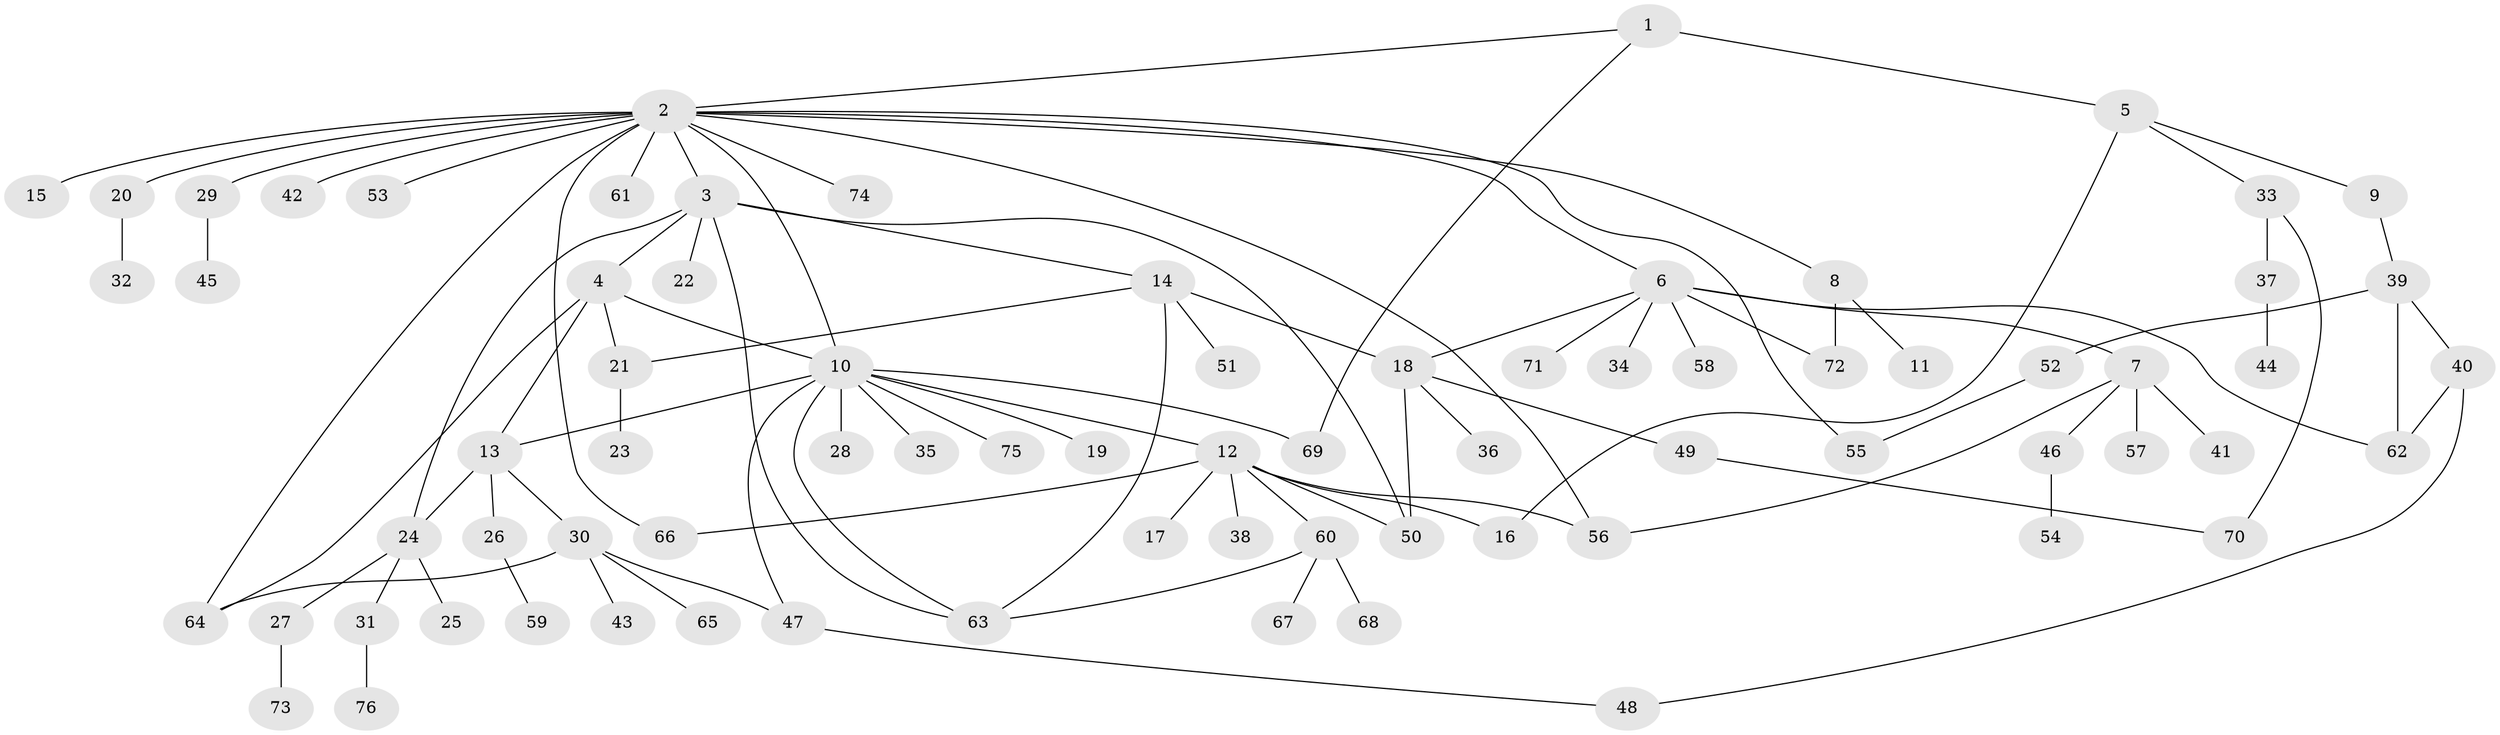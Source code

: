 // coarse degree distribution, {3: 0.11538461538461539, 23: 0.019230769230769232, 6: 0.038461538461538464, 5: 0.019230769230769232, 4: 0.11538461538461539, 8: 0.038461538461538464, 2: 0.11538461538461539, 1: 0.5192307692307693, 7: 0.019230769230769232}
// Generated by graph-tools (version 1.1) at 2025/41/03/06/25 10:41:46]
// undirected, 76 vertices, 99 edges
graph export_dot {
graph [start="1"]
  node [color=gray90,style=filled];
  1;
  2;
  3;
  4;
  5;
  6;
  7;
  8;
  9;
  10;
  11;
  12;
  13;
  14;
  15;
  16;
  17;
  18;
  19;
  20;
  21;
  22;
  23;
  24;
  25;
  26;
  27;
  28;
  29;
  30;
  31;
  32;
  33;
  34;
  35;
  36;
  37;
  38;
  39;
  40;
  41;
  42;
  43;
  44;
  45;
  46;
  47;
  48;
  49;
  50;
  51;
  52;
  53;
  54;
  55;
  56;
  57;
  58;
  59;
  60;
  61;
  62;
  63;
  64;
  65;
  66;
  67;
  68;
  69;
  70;
  71;
  72;
  73;
  74;
  75;
  76;
  1 -- 2;
  1 -- 5;
  1 -- 69;
  2 -- 3;
  2 -- 6;
  2 -- 8;
  2 -- 10;
  2 -- 15;
  2 -- 20;
  2 -- 29;
  2 -- 42;
  2 -- 53;
  2 -- 55;
  2 -- 56;
  2 -- 61;
  2 -- 64;
  2 -- 66;
  2 -- 74;
  3 -- 4;
  3 -- 14;
  3 -- 22;
  3 -- 24;
  3 -- 50;
  3 -- 63;
  4 -- 10;
  4 -- 13;
  4 -- 21;
  4 -- 64;
  5 -- 9;
  5 -- 16;
  5 -- 33;
  6 -- 7;
  6 -- 18;
  6 -- 34;
  6 -- 58;
  6 -- 62;
  6 -- 71;
  6 -- 72;
  7 -- 41;
  7 -- 46;
  7 -- 56;
  7 -- 57;
  8 -- 11;
  8 -- 72;
  9 -- 39;
  10 -- 12;
  10 -- 13;
  10 -- 19;
  10 -- 28;
  10 -- 35;
  10 -- 47;
  10 -- 63;
  10 -- 69;
  10 -- 75;
  12 -- 16;
  12 -- 17;
  12 -- 38;
  12 -- 50;
  12 -- 56;
  12 -- 60;
  12 -- 66;
  13 -- 24;
  13 -- 26;
  13 -- 30;
  14 -- 18;
  14 -- 21;
  14 -- 51;
  14 -- 63;
  18 -- 36;
  18 -- 49;
  18 -- 50;
  20 -- 32;
  21 -- 23;
  24 -- 25;
  24 -- 27;
  24 -- 31;
  26 -- 59;
  27 -- 73;
  29 -- 45;
  30 -- 43;
  30 -- 47;
  30 -- 64;
  30 -- 65;
  31 -- 76;
  33 -- 37;
  33 -- 70;
  37 -- 44;
  39 -- 40;
  39 -- 52;
  39 -- 62;
  40 -- 48;
  40 -- 62;
  46 -- 54;
  47 -- 48;
  49 -- 70;
  52 -- 55;
  60 -- 63;
  60 -- 67;
  60 -- 68;
}
